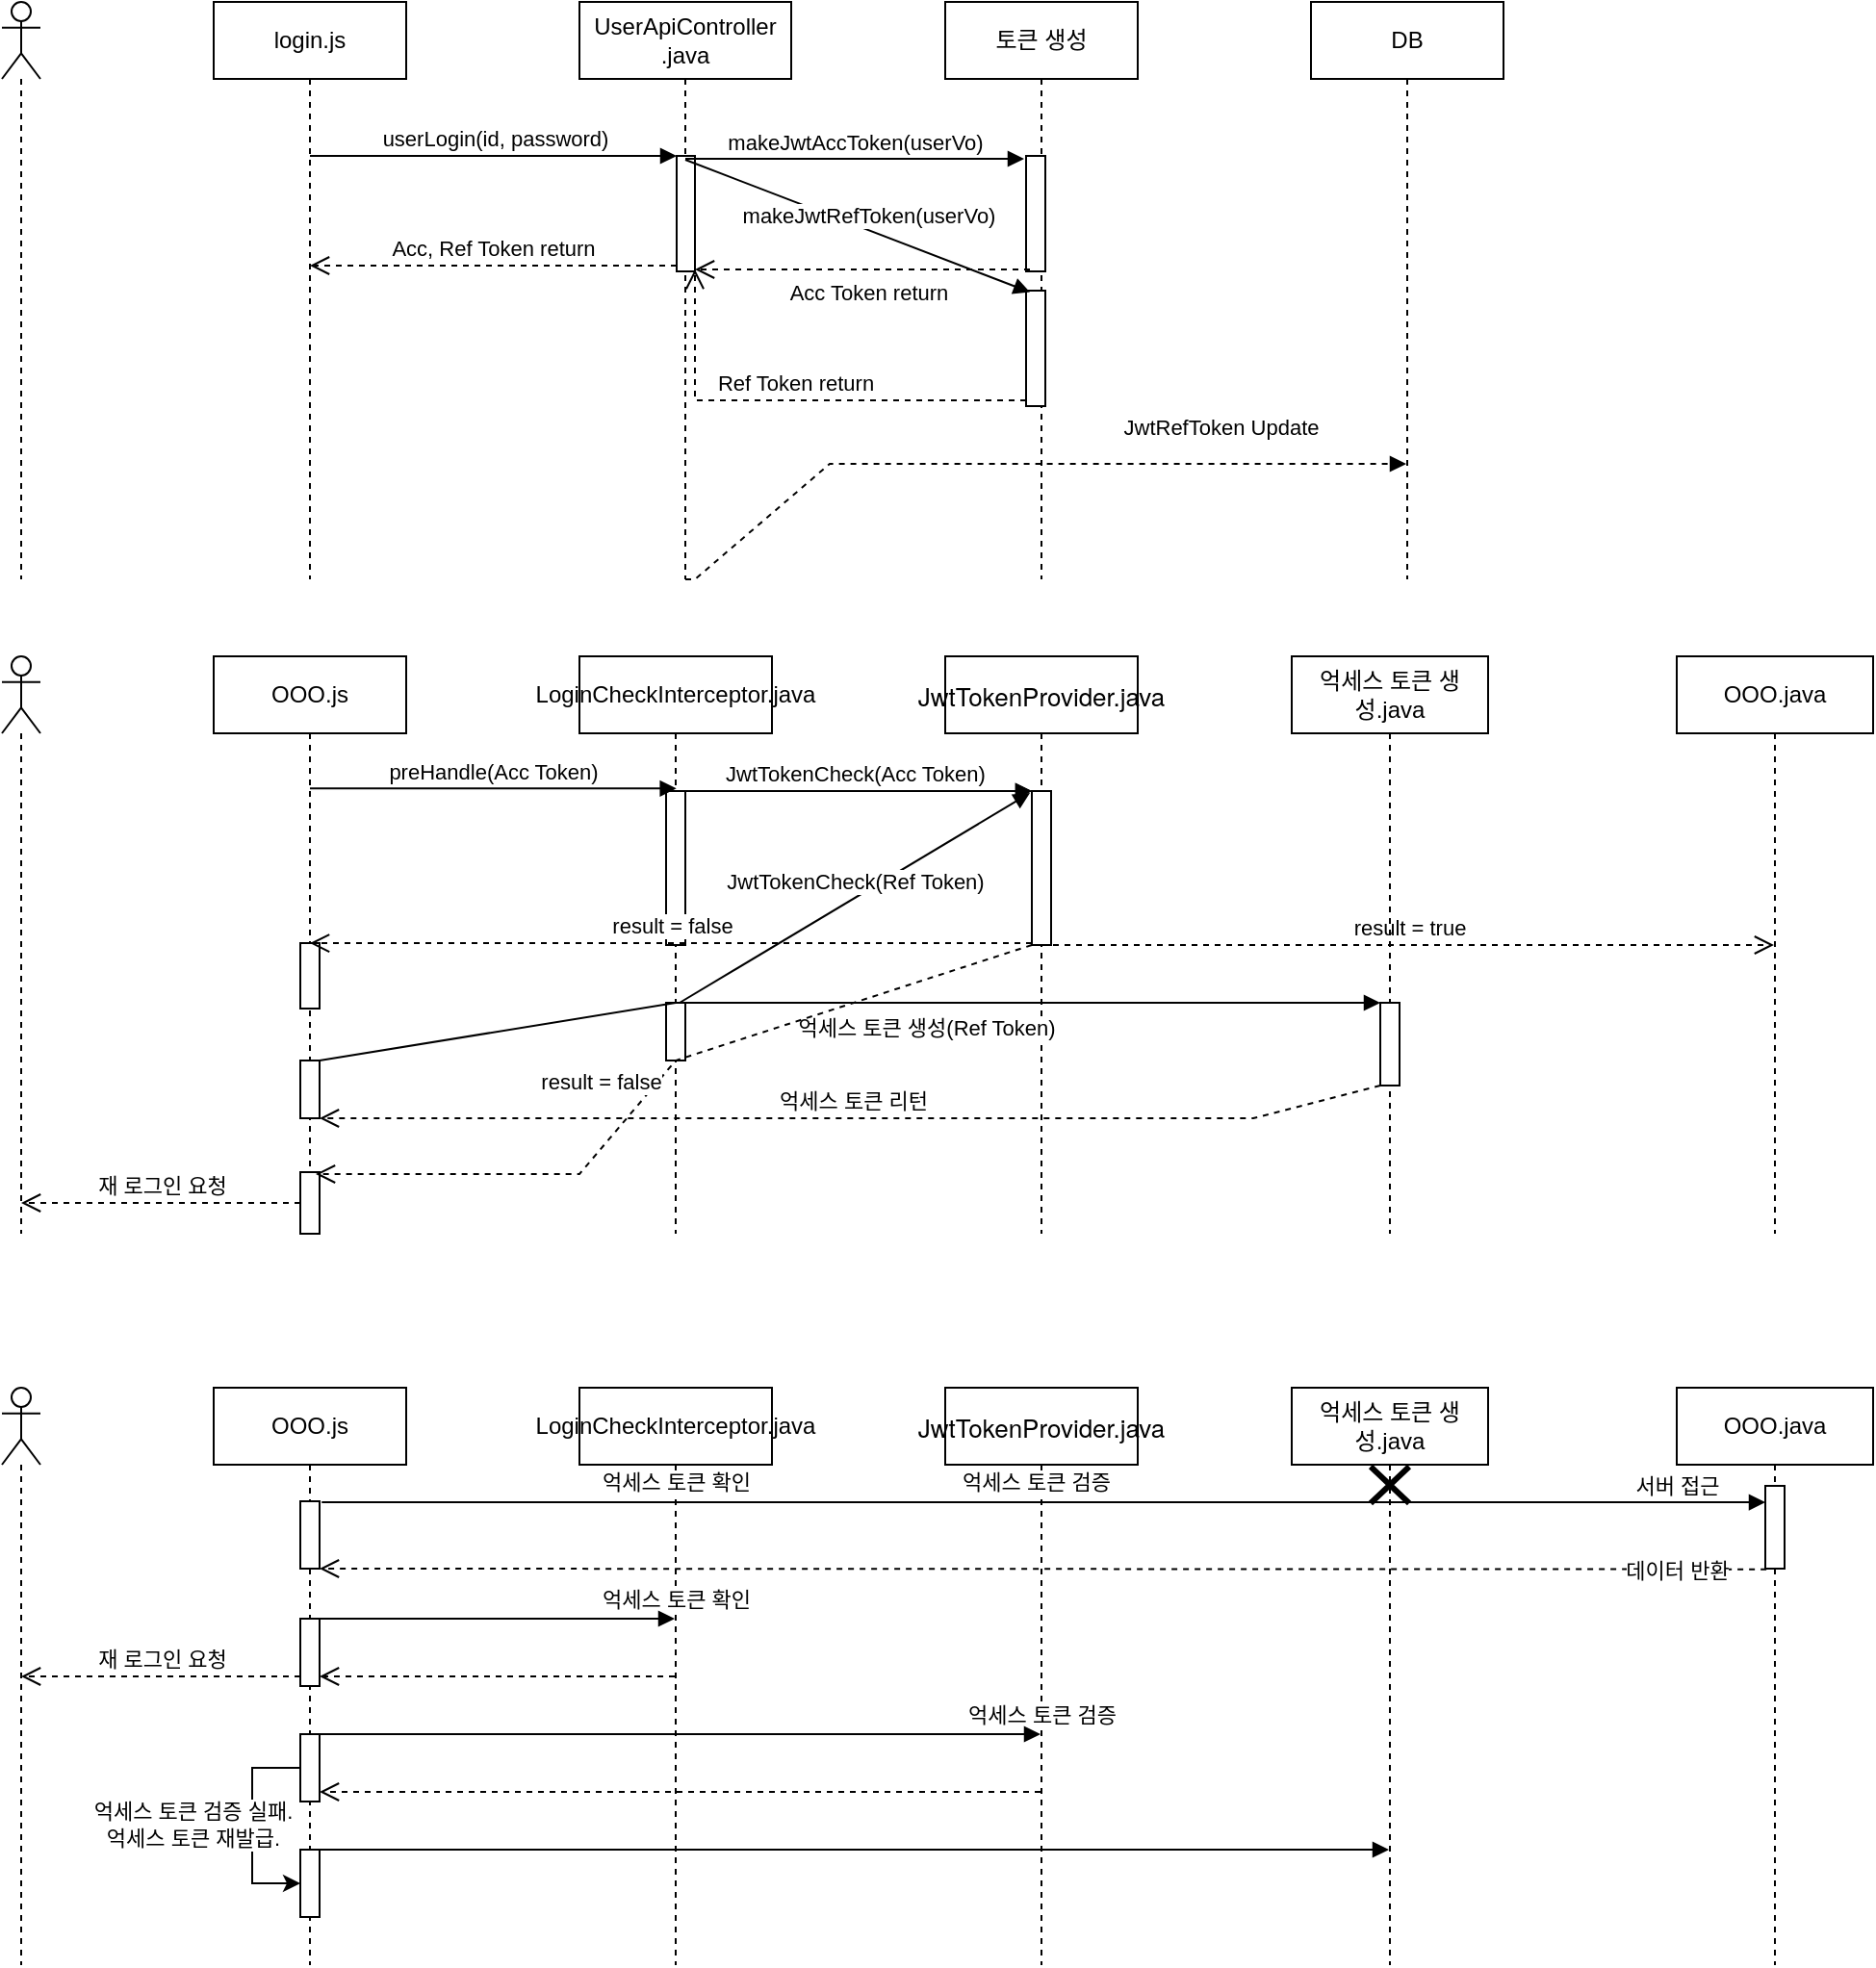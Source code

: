 <mxfile version="15.9.1" type="github">
  <diagram id="YOmD0kXWxS8xvpvF7nBD" name="Page-1">
    <mxGraphModel dx="823" dy="450" grid="1" gridSize="10" guides="1" tooltips="1" connect="1" arrows="1" fold="1" page="1" pageScale="1" pageWidth="3300" pageHeight="4681" math="0" shadow="0">
      <root>
        <mxCell id="0" />
        <mxCell id="1" parent="0" />
        <mxCell id="AELnW6AsCIxtF1nec7tT-1" value="" style="shape=umlLifeline;participant=umlActor;perimeter=lifelinePerimeter;whiteSpace=wrap;html=1;container=1;collapsible=0;recursiveResize=0;verticalAlign=top;spacingTop=36;outlineConnect=0;" parent="1" vertex="1">
          <mxGeometry x="70" y="40" width="20" height="300" as="geometry" />
        </mxCell>
        <mxCell id="AELnW6AsCIxtF1nec7tT-2" value="login.js" style="shape=umlLifeline;perimeter=lifelinePerimeter;whiteSpace=wrap;html=1;container=1;collapsible=0;recursiveResize=0;outlineConnect=0;" parent="1" vertex="1">
          <mxGeometry x="180" y="40" width="100" height="300" as="geometry" />
        </mxCell>
        <mxCell id="AELnW6AsCIxtF1nec7tT-3" value="UserApiController&lt;br&gt;.java" style="shape=umlLifeline;perimeter=lifelinePerimeter;whiteSpace=wrap;html=1;container=1;collapsible=0;recursiveResize=0;outlineConnect=0;" parent="1" vertex="1">
          <mxGeometry x="370" y="40" width="110" height="300" as="geometry" />
        </mxCell>
        <mxCell id="AELnW6AsCIxtF1nec7tT-17" value="" style="html=1;points=[];perimeter=orthogonalPerimeter;" parent="AELnW6AsCIxtF1nec7tT-3" vertex="1">
          <mxGeometry x="50.5" y="80" width="9.5" height="60" as="geometry" />
        </mxCell>
        <mxCell id="AELnW6AsCIxtF1nec7tT-4" value="토큰 생성" style="shape=umlLifeline;perimeter=lifelinePerimeter;whiteSpace=wrap;html=1;container=1;collapsible=0;recursiveResize=0;outlineConnect=0;" parent="1" vertex="1">
          <mxGeometry x="560" y="40" width="100" height="300" as="geometry" />
        </mxCell>
        <mxCell id="AELnW6AsCIxtF1nec7tT-25" value="" style="html=1;points=[];perimeter=orthogonalPerimeter;" parent="AELnW6AsCIxtF1nec7tT-4" vertex="1">
          <mxGeometry x="42" y="80" width="10" height="60" as="geometry" />
        </mxCell>
        <mxCell id="AELnW6AsCIxtF1nec7tT-29" value="" style="html=1;points=[];perimeter=orthogonalPerimeter;" parent="AELnW6AsCIxtF1nec7tT-4" vertex="1">
          <mxGeometry x="42" y="150" width="10" height="60" as="geometry" />
        </mxCell>
        <mxCell id="AELnW6AsCIxtF1nec7tT-6" value="DB" style="shape=umlLifeline;perimeter=lifelinePerimeter;whiteSpace=wrap;html=1;container=1;collapsible=0;recursiveResize=0;outlineConnect=0;" parent="1" vertex="1">
          <mxGeometry x="750" y="40" width="100" height="300" as="geometry" />
        </mxCell>
        <mxCell id="AELnW6AsCIxtF1nec7tT-7" value="" style="shape=umlLifeline;participant=umlActor;perimeter=lifelinePerimeter;whiteSpace=wrap;html=1;container=1;collapsible=0;recursiveResize=0;verticalAlign=top;spacingTop=36;outlineConnect=0;" parent="1" vertex="1">
          <mxGeometry x="70" y="380" width="20" height="300" as="geometry" />
        </mxCell>
        <mxCell id="AELnW6AsCIxtF1nec7tT-8" value="OOO.js" style="shape=umlLifeline;perimeter=lifelinePerimeter;whiteSpace=wrap;html=1;container=1;collapsible=0;recursiveResize=0;outlineConnect=0;" parent="1" vertex="1">
          <mxGeometry x="180" y="380" width="100" height="300" as="geometry" />
        </mxCell>
        <mxCell id="RkmAUX0iGO7B2VTTtuMq-13" value="" style="html=1;points=[];perimeter=orthogonalPerimeter;" vertex="1" parent="AELnW6AsCIxtF1nec7tT-8">
          <mxGeometry x="45" y="149" width="10" height="34" as="geometry" />
        </mxCell>
        <mxCell id="RkmAUX0iGO7B2VTTtuMq-14" value="" style="html=1;points=[];perimeter=orthogonalPerimeter;" vertex="1" parent="AELnW6AsCIxtF1nec7tT-8">
          <mxGeometry x="45" y="268" width="10" height="32" as="geometry" />
        </mxCell>
        <mxCell id="RkmAUX0iGO7B2VTTtuMq-19" value="" style="html=1;points=[];perimeter=orthogonalPerimeter;" vertex="1" parent="AELnW6AsCIxtF1nec7tT-8">
          <mxGeometry x="45" y="210" width="10" height="30" as="geometry" />
        </mxCell>
        <mxCell id="AELnW6AsCIxtF1nec7tT-9" value="LoginCheckInterceptor.java" style="shape=umlLifeline;perimeter=lifelinePerimeter;whiteSpace=wrap;html=1;container=1;collapsible=0;recursiveResize=0;outlineConnect=0;" parent="1" vertex="1">
          <mxGeometry x="370" y="380" width="100" height="300" as="geometry" />
        </mxCell>
        <mxCell id="AELnW6AsCIxtF1nec7tT-38" value="" style="html=1;points=[];perimeter=orthogonalPerimeter;" parent="AELnW6AsCIxtF1nec7tT-9" vertex="1">
          <mxGeometry x="45" y="70" width="10" height="80" as="geometry" />
        </mxCell>
        <mxCell id="RkmAUX0iGO7B2VTTtuMq-1" value="" style="html=1;points=[];perimeter=orthogonalPerimeter;" vertex="1" parent="AELnW6AsCIxtF1nec7tT-9">
          <mxGeometry x="45" y="180" width="10" height="30" as="geometry" />
        </mxCell>
        <mxCell id="AELnW6AsCIxtF1nec7tT-10" value="&lt;p class=&quot;p1&quot; style=&quot;margin: 0px ; font-stretch: normal ; font-size: 13px ; line-height: normal ; font-family: &amp;#34;helvetica neue&amp;#34;&quot;&gt;JwtTokenProvider.java&lt;/p&gt;" style="shape=umlLifeline;perimeter=lifelinePerimeter;whiteSpace=wrap;html=1;container=1;collapsible=0;recursiveResize=0;outlineConnect=0;" parent="1" vertex="1">
          <mxGeometry x="560" y="380" width="100" height="300" as="geometry" />
        </mxCell>
        <mxCell id="AELnW6AsCIxtF1nec7tT-41" value="" style="html=1;points=[];perimeter=orthogonalPerimeter;" parent="AELnW6AsCIxtF1nec7tT-10" vertex="1">
          <mxGeometry x="45" y="70" width="10" height="80" as="geometry" />
        </mxCell>
        <mxCell id="AELnW6AsCIxtF1nec7tT-11" value="OOO.java" style="shape=umlLifeline;perimeter=lifelinePerimeter;whiteSpace=wrap;html=1;container=1;collapsible=0;recursiveResize=0;outlineConnect=0;" parent="1" vertex="1">
          <mxGeometry x="940" y="380" width="102" height="300" as="geometry" />
        </mxCell>
        <mxCell id="AELnW6AsCIxtF1nec7tT-18" value="userLogin(id, password)" style="html=1;verticalAlign=bottom;endArrow=block;entryX=0;entryY=0;rounded=0;" parent="1" source="AELnW6AsCIxtF1nec7tT-2" target="AELnW6AsCIxtF1nec7tT-17" edge="1">
          <mxGeometry relative="1" as="geometry">
            <mxPoint x="280" y="120" as="sourcePoint" />
          </mxGeometry>
        </mxCell>
        <mxCell id="AELnW6AsCIxtF1nec7tT-19" value="Acc, Ref Token return" style="html=1;verticalAlign=bottom;endArrow=open;dashed=1;endSize=8;exitX=0;exitY=0.95;rounded=0;" parent="1" source="AELnW6AsCIxtF1nec7tT-17" target="AELnW6AsCIxtF1nec7tT-2" edge="1">
          <mxGeometry relative="1" as="geometry">
            <mxPoint x="350.5" y="196" as="targetPoint" />
          </mxGeometry>
        </mxCell>
        <mxCell id="AELnW6AsCIxtF1nec7tT-26" value="makeJwtAccToken(userVo)" style="html=1;verticalAlign=bottom;startArrow=none;endArrow=block;startSize=8;rounded=0;entryX=-0.1;entryY=0.025;entryDx=0;entryDy=0;entryPerimeter=0;startFill=0;" parent="1" source="AELnW6AsCIxtF1nec7tT-3" target="AELnW6AsCIxtF1nec7tT-25" edge="1">
          <mxGeometry relative="1" as="geometry">
            <mxPoint x="449.995" y="121.02" as="sourcePoint" />
          </mxGeometry>
        </mxCell>
        <mxCell id="AELnW6AsCIxtF1nec7tT-32" value="makeJwtRefToken(userVo)" style="html=1;verticalAlign=bottom;startArrow=none;endArrow=block;startSize=8;rounded=0;entryX=0.2;entryY=0.013;entryDx=0;entryDy=0;entryPerimeter=0;startFill=0;" parent="1" source="AELnW6AsCIxtF1nec7tT-3" target="AELnW6AsCIxtF1nec7tT-29" edge="1">
          <mxGeometry x="0.068" y="-1" relative="1" as="geometry">
            <mxPoint x="425.1" y="180" as="sourcePoint" />
            <mxPoint x="590" y="190" as="targetPoint" />
            <Array as="points">
              <mxPoint x="425" y="122" />
            </Array>
            <mxPoint as="offset" />
          </mxGeometry>
        </mxCell>
        <mxCell id="AELnW6AsCIxtF1nec7tT-34" value="JwtRefToken Update" style="html=1;verticalAlign=bottom;endArrow=block;rounded=0;dashed=1;" parent="1" source="AELnW6AsCIxtF1nec7tT-3" target="AELnW6AsCIxtF1nec7tT-6" edge="1">
          <mxGeometry x="0.516" y="10" width="80" relative="1" as="geometry">
            <mxPoint x="480" y="170" as="sourcePoint" />
            <mxPoint x="560" y="170" as="targetPoint" />
            <mxPoint as="offset" />
            <Array as="points">
              <mxPoint x="430" y="340" />
              <mxPoint x="500" y="280" />
            </Array>
          </mxGeometry>
        </mxCell>
        <mxCell id="AELnW6AsCIxtF1nec7tT-35" value="preHandle(Acc Token)" style="html=1;verticalAlign=bottom;endArrow=block;rounded=0;entryX=0.533;entryY=-0.017;entryDx=0;entryDy=0;entryPerimeter=0;" parent="1" source="AELnW6AsCIxtF1nec7tT-8" target="AELnW6AsCIxtF1nec7tT-38" edge="1">
          <mxGeometry width="80" relative="1" as="geometry">
            <mxPoint x="250" y="470" as="sourcePoint" />
            <mxPoint x="330" y="470" as="targetPoint" />
            <Array as="points" />
          </mxGeometry>
        </mxCell>
        <mxCell id="RkmAUX0iGO7B2VTTtuMq-3" value="억세스 토큰 생성(Ref Token)" style="html=1;verticalAlign=bottom;endArrow=block;rounded=0;" edge="1" parent="1" source="RkmAUX0iGO7B2VTTtuMq-19" target="RkmAUX0iGO7B2VTTtuMq-26">
          <mxGeometry x="0.147" y="-21" width="80" relative="1" as="geometry">
            <mxPoint x="250" y="470" as="sourcePoint" />
            <mxPoint x="310" y="580" as="targetPoint" />
            <Array as="points">
              <mxPoint x="420" y="560" />
              <mxPoint x="660" y="560" />
            </Array>
            <mxPoint y="1" as="offset" />
          </mxGeometry>
        </mxCell>
        <mxCell id="RkmAUX0iGO7B2VTTtuMq-5" value="Ref Token return" style="html=1;verticalAlign=bottom;endArrow=open;dashed=1;endSize=8;exitX=0;exitY=0.95;rounded=0;exitDx=0;exitDy=0;exitPerimeter=0;entryX=1;entryY=0.983;entryDx=0;entryDy=0;entryPerimeter=0;" edge="1" parent="1" source="AELnW6AsCIxtF1nec7tT-29" target="AELnW6AsCIxtF1nec7tT-17">
          <mxGeometry relative="1" as="geometry">
            <mxPoint x="239.5" y="187" as="targetPoint" />
            <mxPoint x="430.5" y="187" as="sourcePoint" />
            <Array as="points">
              <mxPoint x="430" y="247" />
            </Array>
          </mxGeometry>
        </mxCell>
        <mxCell id="RkmAUX0iGO7B2VTTtuMq-6" value="Acc Token return" style="html=1;verticalAlign=bottom;endArrow=open;dashed=1;endSize=8;rounded=0;exitX=0.2;exitY=0.983;exitDx=0;exitDy=0;exitPerimeter=0;" edge="1" parent="1" source="AELnW6AsCIxtF1nec7tT-25" target="AELnW6AsCIxtF1nec7tT-17">
          <mxGeometry x="-0.034" y="21" relative="1" as="geometry">
            <mxPoint x="249.5" y="197" as="targetPoint" />
            <mxPoint x="440.5" y="197" as="sourcePoint" />
            <Array as="points">
              <mxPoint x="490" y="179" />
            </Array>
            <mxPoint as="offset" />
          </mxGeometry>
        </mxCell>
        <mxCell id="AELnW6AsCIxtF1nec7tT-42" value="JwtTokenCheck(Acc Token)" style="html=1;verticalAlign=bottom;endArrow=block;entryX=0;entryY=0;rounded=0;" parent="1" target="AELnW6AsCIxtF1nec7tT-41" edge="1" source="AELnW6AsCIxtF1nec7tT-9">
          <mxGeometry relative="1" as="geometry">
            <mxPoint x="532" y="450" as="sourcePoint" />
          </mxGeometry>
        </mxCell>
        <mxCell id="RkmAUX0iGO7B2VTTtuMq-8" value="JwtTokenCheck(Acc Token)" style="html=1;verticalAlign=bottom;endArrow=block;entryX=0;entryY=0;rounded=0;" edge="1" parent="1" source="AELnW6AsCIxtF1nec7tT-9" target="AELnW6AsCIxtF1nec7tT-41">
          <mxGeometry relative="1" as="geometry">
            <mxPoint x="532" y="450" as="sourcePoint" />
          </mxGeometry>
        </mxCell>
        <mxCell id="RkmAUX0iGO7B2VTTtuMq-9" value="JwtTokenCheck(Ref Token)" style="html=1;verticalAlign=bottom;endArrow=block;rounded=0;exitX=0.7;exitY=0;exitDx=0;exitDy=0;exitPerimeter=0;entryX=-0.1;entryY=0.013;entryDx=0;entryDy=0;entryPerimeter=0;" edge="1" parent="1" source="RkmAUX0iGO7B2VTTtuMq-1" target="AELnW6AsCIxtF1nec7tT-41">
          <mxGeometry relative="1" as="geometry">
            <mxPoint x="429.5" y="460.0" as="sourcePoint" />
            <mxPoint x="600" y="450" as="targetPoint" />
          </mxGeometry>
        </mxCell>
        <mxCell id="AELnW6AsCIxtF1nec7tT-43" value="result = true" style="html=1;verticalAlign=bottom;endArrow=open;dashed=1;endSize=8;rounded=0;" parent="1" edge="1" target="AELnW6AsCIxtF1nec7tT-11">
          <mxGeometry relative="1" as="geometry">
            <mxPoint x="532" y="526" as="targetPoint" />
            <mxPoint x="610" y="530" as="sourcePoint" />
          </mxGeometry>
        </mxCell>
        <mxCell id="RkmAUX0iGO7B2VTTtuMq-16" value="result = false" style="html=1;verticalAlign=bottom;endArrow=open;dashed=1;endSize=8;rounded=0;entryX=0.8;entryY=0.031;entryDx=0;entryDy=0;entryPerimeter=0;" edge="1" parent="1" source="AELnW6AsCIxtF1nec7tT-41" target="RkmAUX0iGO7B2VTTtuMq-14">
          <mxGeometry x="0.153" y="-18" relative="1" as="geometry">
            <mxPoint x="239.5" y="540" as="targetPoint" />
            <mxPoint x="426" y="540" as="sourcePoint" />
            <Array as="points">
              <mxPoint x="420" y="590" />
              <mxPoint x="370" y="649" />
            </Array>
            <mxPoint x="1" as="offset" />
          </mxGeometry>
        </mxCell>
        <mxCell id="RkmAUX0iGO7B2VTTtuMq-17" value="result = false" style="html=1;verticalAlign=bottom;endArrow=open;dashed=1;endSize=8;rounded=0;exitX=0;exitY=0.988;exitDx=0;exitDy=0;exitPerimeter=0;" edge="1" parent="1" source="AELnW6AsCIxtF1nec7tT-41" target="AELnW6AsCIxtF1nec7tT-8">
          <mxGeometry relative="1" as="geometry">
            <mxPoint x="410" y="560" as="targetPoint" />
            <mxPoint x="600" y="560" as="sourcePoint" />
          </mxGeometry>
        </mxCell>
        <mxCell id="RkmAUX0iGO7B2VTTtuMq-21" value="재 로그인 요청" style="html=1;verticalAlign=bottom;endArrow=open;dashed=1;endSize=8;rounded=0;" edge="1" parent="1" source="RkmAUX0iGO7B2VTTtuMq-14" target="AELnW6AsCIxtF1nec7tT-7">
          <mxGeometry relative="1" as="geometry">
            <mxPoint x="94" y="580.002" as="targetPoint" />
            <mxPoint x="280" y="580.01" as="sourcePoint" />
          </mxGeometry>
        </mxCell>
        <mxCell id="RkmAUX0iGO7B2VTTtuMq-23" value="억세스 토큰 생성.java" style="shape=umlLifeline;perimeter=lifelinePerimeter;whiteSpace=wrap;html=1;container=1;collapsible=0;recursiveResize=0;outlineConnect=0;" vertex="1" parent="1">
          <mxGeometry x="740" y="380" width="102" height="300" as="geometry" />
        </mxCell>
        <mxCell id="RkmAUX0iGO7B2VTTtuMq-26" value="" style="html=1;points=[];perimeter=orthogonalPerimeter;" vertex="1" parent="RkmAUX0iGO7B2VTTtuMq-23">
          <mxGeometry x="46" y="180" width="10" height="43" as="geometry" />
        </mxCell>
        <mxCell id="RkmAUX0iGO7B2VTTtuMq-27" value="억세스 토큰 리턴" style="html=1;verticalAlign=bottom;endArrow=open;dashed=1;endSize=8;rounded=0;" edge="1" parent="1" source="RkmAUX0iGO7B2VTTtuMq-26" target="RkmAUX0iGO7B2VTTtuMq-19">
          <mxGeometry relative="1" as="geometry">
            <mxPoint x="950.5" y="690" as="targetPoint" />
            <mxPoint x="570" y="690" as="sourcePoint" />
            <Array as="points">
              <mxPoint x="720" y="620" />
            </Array>
          </mxGeometry>
        </mxCell>
        <mxCell id="RkmAUX0iGO7B2VTTtuMq-30" value="" style="shape=umlLifeline;participant=umlActor;perimeter=lifelinePerimeter;whiteSpace=wrap;html=1;container=1;collapsible=0;recursiveResize=0;verticalAlign=top;spacingTop=36;outlineConnect=0;" vertex="1" parent="1">
          <mxGeometry x="70" y="760" width="20" height="300" as="geometry" />
        </mxCell>
        <mxCell id="RkmAUX0iGO7B2VTTtuMq-31" value="OOO.js" style="shape=umlLifeline;perimeter=lifelinePerimeter;whiteSpace=wrap;html=1;container=1;collapsible=0;recursiveResize=0;outlineConnect=0;" vertex="1" parent="1">
          <mxGeometry x="180" y="760" width="100" height="300" as="geometry" />
        </mxCell>
        <mxCell id="RkmAUX0iGO7B2VTTtuMq-32" value="" style="html=1;points=[];perimeter=orthogonalPerimeter;" vertex="1" parent="RkmAUX0iGO7B2VTTtuMq-31">
          <mxGeometry x="45" y="59" width="10" height="35" as="geometry" />
        </mxCell>
        <mxCell id="RkmAUX0iGO7B2VTTtuMq-70" value="" style="html=1;points=[];perimeter=orthogonalPerimeter;" vertex="1" parent="RkmAUX0iGO7B2VTTtuMq-31">
          <mxGeometry x="45" y="120" width="10" height="35" as="geometry" />
        </mxCell>
        <mxCell id="RkmAUX0iGO7B2VTTtuMq-78" value="" style="html=1;points=[];perimeter=orthogonalPerimeter;" vertex="1" parent="RkmAUX0iGO7B2VTTtuMq-31">
          <mxGeometry x="45" y="180" width="10" height="35" as="geometry" />
        </mxCell>
        <mxCell id="RkmAUX0iGO7B2VTTtuMq-86" value="" style="html=1;points=[];perimeter=orthogonalPerimeter;" vertex="1" parent="RkmAUX0iGO7B2VTTtuMq-31">
          <mxGeometry x="45" y="240" width="10" height="35" as="geometry" />
        </mxCell>
        <mxCell id="RkmAUX0iGO7B2VTTtuMq-89" value="" style="edgeStyle=elbowEdgeStyle;elbow=horizontal;endArrow=classic;html=1;rounded=0;" edge="1" parent="RkmAUX0iGO7B2VTTtuMq-31" source="RkmAUX0iGO7B2VTTtuMq-78" target="RkmAUX0iGO7B2VTTtuMq-86">
          <mxGeometry width="50" height="50" relative="1" as="geometry">
            <mxPoint x="170" y="330" as="sourcePoint" />
            <mxPoint x="220" y="280" as="targetPoint" />
            <Array as="points">
              <mxPoint x="20" y="160" />
            </Array>
          </mxGeometry>
        </mxCell>
        <mxCell id="RkmAUX0iGO7B2VTTtuMq-91" value="억세스 토큰 검증 실패.&lt;br&gt;억세스 토큰 재발급." style="edgeLabel;html=1;align=center;verticalAlign=middle;resizable=0;points=[];" vertex="1" connectable="0" parent="RkmAUX0iGO7B2VTTtuMq-89">
          <mxGeometry x="-0.302" relative="1" as="geometry">
            <mxPoint x="-31" y="16" as="offset" />
          </mxGeometry>
        </mxCell>
        <mxCell id="RkmAUX0iGO7B2VTTtuMq-35" value="LoginCheckInterceptor.java" style="shape=umlLifeline;perimeter=lifelinePerimeter;whiteSpace=wrap;html=1;container=1;collapsible=0;recursiveResize=0;outlineConnect=0;" vertex="1" parent="1">
          <mxGeometry x="370" y="760" width="100" height="300" as="geometry" />
        </mxCell>
        <mxCell id="RkmAUX0iGO7B2VTTtuMq-81" value="억세스 토큰 확인" style="edgeLabel;html=1;align=center;verticalAlign=middle;resizable=0;points=[];" vertex="1" connectable="0" parent="RkmAUX0iGO7B2VTTtuMq-35">
          <mxGeometry x="49.997" y="110" as="geometry" />
        </mxCell>
        <mxCell id="RkmAUX0iGO7B2VTTtuMq-38" value="&lt;p class=&quot;p1&quot; style=&quot;margin: 0px ; font-stretch: normal ; font-size: 13px ; line-height: normal ; font-family: &amp;#34;helvetica neue&amp;#34;&quot;&gt;JwtTokenProvider.java&lt;/p&gt;" style="shape=umlLifeline;perimeter=lifelinePerimeter;whiteSpace=wrap;html=1;container=1;collapsible=0;recursiveResize=0;outlineConnect=0;" vertex="1" parent="1">
          <mxGeometry x="560" y="760" width="100" height="300" as="geometry" />
        </mxCell>
        <mxCell id="RkmAUX0iGO7B2VTTtuMq-82" value="억세스 토큰 검증" style="edgeLabel;html=1;align=center;verticalAlign=middle;resizable=0;points=[];" vertex="1" connectable="0" parent="RkmAUX0iGO7B2VTTtuMq-38">
          <mxGeometry x="50.005" y="170" as="geometry" />
        </mxCell>
        <mxCell id="RkmAUX0iGO7B2VTTtuMq-40" value="OOO.java" style="shape=umlLifeline;perimeter=lifelinePerimeter;whiteSpace=wrap;html=1;container=1;collapsible=0;recursiveResize=0;outlineConnect=0;" vertex="1" parent="1">
          <mxGeometry x="940" y="760" width="102" height="300" as="geometry" />
        </mxCell>
        <mxCell id="RkmAUX0iGO7B2VTTtuMq-57" value="" style="html=1;points=[];perimeter=orthogonalPerimeter;" vertex="1" parent="RkmAUX0iGO7B2VTTtuMq-40">
          <mxGeometry x="46" y="51" width="10" height="43" as="geometry" />
        </mxCell>
        <mxCell id="RkmAUX0iGO7B2VTTtuMq-50" value="억세스 토큰 생성.java" style="shape=umlLifeline;perimeter=lifelinePerimeter;whiteSpace=wrap;html=1;container=1;collapsible=0;recursiveResize=0;outlineConnect=0;" vertex="1" parent="1">
          <mxGeometry x="740" y="760" width="102" height="300" as="geometry" />
        </mxCell>
        <mxCell id="RkmAUX0iGO7B2VTTtuMq-61" value="" style="shape=umlDestroy;whiteSpace=wrap;html=1;strokeWidth=3;" vertex="1" parent="RkmAUX0iGO7B2VTTtuMq-50">
          <mxGeometry x="41" y="41" width="20" height="19" as="geometry" />
        </mxCell>
        <mxCell id="RkmAUX0iGO7B2VTTtuMq-54" value="서버 접근" style="html=1;verticalAlign=bottom;endArrow=block;rounded=0;exitX=1.113;exitY=0.016;exitDx=0;exitDy=0;exitPerimeter=0;" edge="1" parent="1" source="RkmAUX0iGO7B2VTTtuMq-32" target="RkmAUX0iGO7B2VTTtuMq-57">
          <mxGeometry x="0.877" width="80" relative="1" as="geometry">
            <mxPoint x="235" y="821.5" as="sourcePoint" />
            <mxPoint x="990.5" y="821.5" as="targetPoint" />
            <mxPoint as="offset" />
          </mxGeometry>
        </mxCell>
        <mxCell id="RkmAUX0iGO7B2VTTtuMq-55" value="억세스 토큰 확인" style="edgeLabel;html=1;align=center;verticalAlign=middle;resizable=0;points=[];" vertex="1" connectable="0" parent="RkmAUX0iGO7B2VTTtuMq-54">
          <mxGeometry x="-0.507" y="-1" relative="1" as="geometry">
            <mxPoint x="-1" y="-12" as="offset" />
          </mxGeometry>
        </mxCell>
        <mxCell id="RkmAUX0iGO7B2VTTtuMq-56" value="억세스 토큰 검증" style="edgeLabel;html=1;align=center;verticalAlign=middle;resizable=0;points=[];" vertex="1" connectable="0" parent="RkmAUX0iGO7B2VTTtuMq-54">
          <mxGeometry x="-0.012" y="3" relative="1" as="geometry">
            <mxPoint y="-8" as="offset" />
          </mxGeometry>
        </mxCell>
        <mxCell id="RkmAUX0iGO7B2VTTtuMq-58" value="" style="html=1;verticalAlign=bottom;endArrow=open;dashed=1;endSize=8;rounded=0;exitX=0.057;exitY=1.008;exitDx=0;exitDy=0;exitPerimeter=0;" edge="1" parent="1" source="RkmAUX0iGO7B2VTTtuMq-57" target="RkmAUX0iGO7B2VTTtuMq-32">
          <mxGeometry x="-0.903" relative="1" as="geometry">
            <mxPoint x="790" y="880" as="sourcePoint" />
            <mxPoint x="710" y="880" as="targetPoint" />
            <mxPoint as="offset" />
          </mxGeometry>
        </mxCell>
        <mxCell id="RkmAUX0iGO7B2VTTtuMq-60" value="데이터 반환" style="edgeLabel;html=1;align=center;verticalAlign=middle;resizable=0;points=[];" vertex="1" connectable="0" parent="RkmAUX0iGO7B2VTTtuMq-58">
          <mxGeometry x="-0.75" relative="1" as="geometry">
            <mxPoint x="47" as="offset" />
          </mxGeometry>
        </mxCell>
        <mxCell id="RkmAUX0iGO7B2VTTtuMq-71" value="" style="html=1;verticalAlign=bottom;endArrow=block;rounded=0;" edge="1" parent="1" source="RkmAUX0iGO7B2VTTtuMq-70" target="RkmAUX0iGO7B2VTTtuMq-35">
          <mxGeometry x="0.877" width="80" relative="1" as="geometry">
            <mxPoint x="230.0" y="970" as="sourcePoint" />
            <mxPoint x="979.87" y="970" as="targetPoint" />
            <mxPoint as="offset" />
            <Array as="points">
              <mxPoint x="330" y="880" />
            </Array>
          </mxGeometry>
        </mxCell>
        <mxCell id="RkmAUX0iGO7B2VTTtuMq-74" value="" style="html=1;verticalAlign=bottom;endArrow=open;dashed=1;endSize=8;rounded=0;" edge="1" parent="1" source="RkmAUX0iGO7B2VTTtuMq-35" target="RkmAUX0iGO7B2VTTtuMq-70">
          <mxGeometry x="-0.903" relative="1" as="geometry">
            <mxPoint x="931.57" y="960.344" as="sourcePoint" />
            <mxPoint x="180" y="960" as="targetPoint" />
            <mxPoint as="offset" />
          </mxGeometry>
        </mxCell>
        <mxCell id="RkmAUX0iGO7B2VTTtuMq-76" value="재 로그인 요청" style="html=1;verticalAlign=bottom;endArrow=open;dashed=1;endSize=8;rounded=0;" edge="1" parent="1" source="RkmAUX0iGO7B2VTTtuMq-70" target="RkmAUX0iGO7B2VTTtuMq-30">
          <mxGeometry relative="1" as="geometry">
            <mxPoint x="50.0" y="910" as="targetPoint" />
            <mxPoint x="195.37" y="910" as="sourcePoint" />
            <Array as="points">
              <mxPoint x="150" y="910" />
            </Array>
          </mxGeometry>
        </mxCell>
        <mxCell id="RkmAUX0iGO7B2VTTtuMq-79" value="" style="html=1;verticalAlign=bottom;endArrow=block;rounded=0;" edge="1" parent="1" source="RkmAUX0iGO7B2VTTtuMq-78" target="RkmAUX0iGO7B2VTTtuMq-38">
          <mxGeometry x="0.877" width="80" relative="1" as="geometry">
            <mxPoint x="245" y="890" as="sourcePoint" />
            <mxPoint x="429.5" y="890" as="targetPoint" />
            <mxPoint as="offset" />
            <Array as="points">
              <mxPoint x="330" y="940" />
            </Array>
          </mxGeometry>
        </mxCell>
        <mxCell id="RkmAUX0iGO7B2VTTtuMq-80" value="" style="html=1;verticalAlign=bottom;endArrow=open;dashed=1;endSize=8;rounded=0;" edge="1" parent="1" source="RkmAUX0iGO7B2VTTtuMq-38" target="RkmAUX0iGO7B2VTTtuMq-78">
          <mxGeometry x="-0.903" relative="1" as="geometry">
            <mxPoint x="429.5" y="920" as="sourcePoint" />
            <mxPoint x="245" y="920" as="targetPoint" />
            <mxPoint as="offset" />
            <Array as="points">
              <mxPoint x="420" y="970" />
            </Array>
          </mxGeometry>
        </mxCell>
        <mxCell id="RkmAUX0iGO7B2VTTtuMq-87" value="" style="html=1;verticalAlign=bottom;endArrow=block;rounded=0;" edge="1" parent="1" source="RkmAUX0iGO7B2VTTtuMq-86" target="RkmAUX0iGO7B2VTTtuMq-50">
          <mxGeometry x="0.877" width="80" relative="1" as="geometry">
            <mxPoint x="245" y="950" as="sourcePoint" />
            <mxPoint x="619.5" y="950" as="targetPoint" />
            <mxPoint as="offset" />
            <Array as="points">
              <mxPoint x="350" y="1000" />
            </Array>
          </mxGeometry>
        </mxCell>
      </root>
    </mxGraphModel>
  </diagram>
</mxfile>

